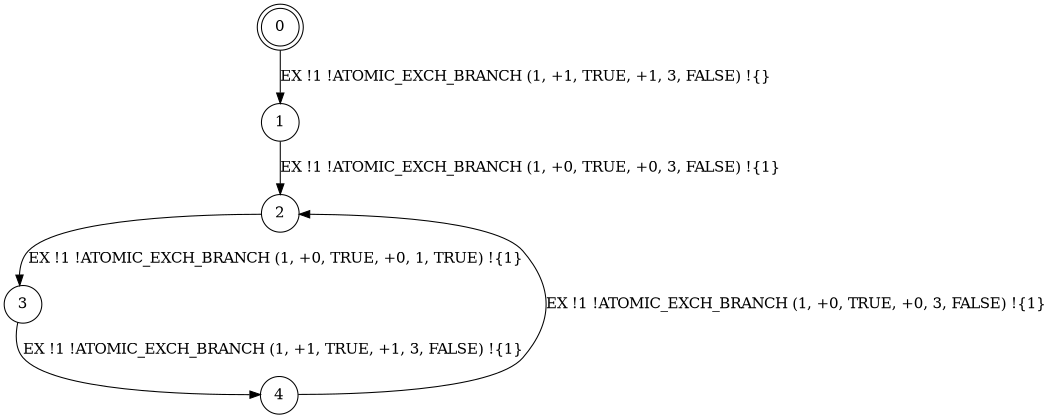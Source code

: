 digraph BCG {
size = "7, 10.5";
center = TRUE;
node [shape = circle];
0 [peripheries = 2];
0 -> 1 [label = "EX !1 !ATOMIC_EXCH_BRANCH (1, +1, TRUE, +1, 3, FALSE) !{}"];
1 -> 2 [label = "EX !1 !ATOMIC_EXCH_BRANCH (1, +0, TRUE, +0, 3, FALSE) !{1}"];
2 -> 3 [label = "EX !1 !ATOMIC_EXCH_BRANCH (1, +0, TRUE, +0, 1, TRUE) !{1}"];
3 -> 4 [label = "EX !1 !ATOMIC_EXCH_BRANCH (1, +1, TRUE, +1, 3, FALSE) !{1}"];
4 -> 2 [label = "EX !1 !ATOMIC_EXCH_BRANCH (1, +0, TRUE, +0, 3, FALSE) !{1}"];
}
